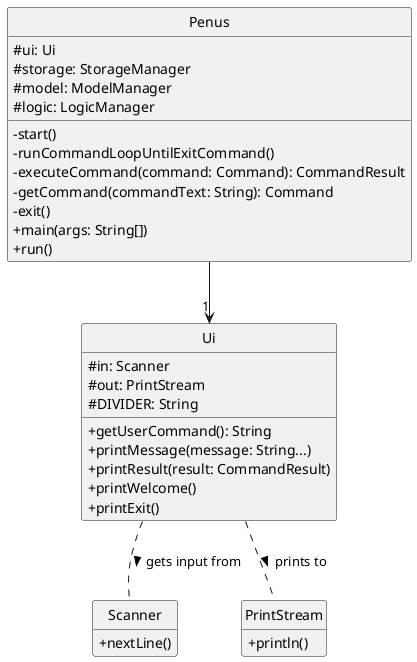 @startuml
hide circle
skinparam classAttributeIconSize 0
hide empty members

class Ui {
    #in: Scanner
    #out: PrintStream
    #DIVIDER: String
    +getUserCommand(): String
    +printMessage(message: String...)
    +printResult(result: CommandResult)
    +printWelcome()
    +printExit()
}

class Penus {
    #ui: Ui
    #storage: StorageManager
    #model: ModelManager
    #logic: LogicManager
    -start()
    -runCommandLoopUntilExitCommand()
    -executeCommand(command: Command): CommandResult
    -getCommand(commandText: String): Command
    -exit()
    +main(args: String[])
    +run()
}

class Scanner {
    +nextLine()
}
class PrintStream {
    +println()
}

Penus --> "1" Ui
Ui .. Scanner: gets input from >
Ui .. PrintStream: prints to >

@enduml